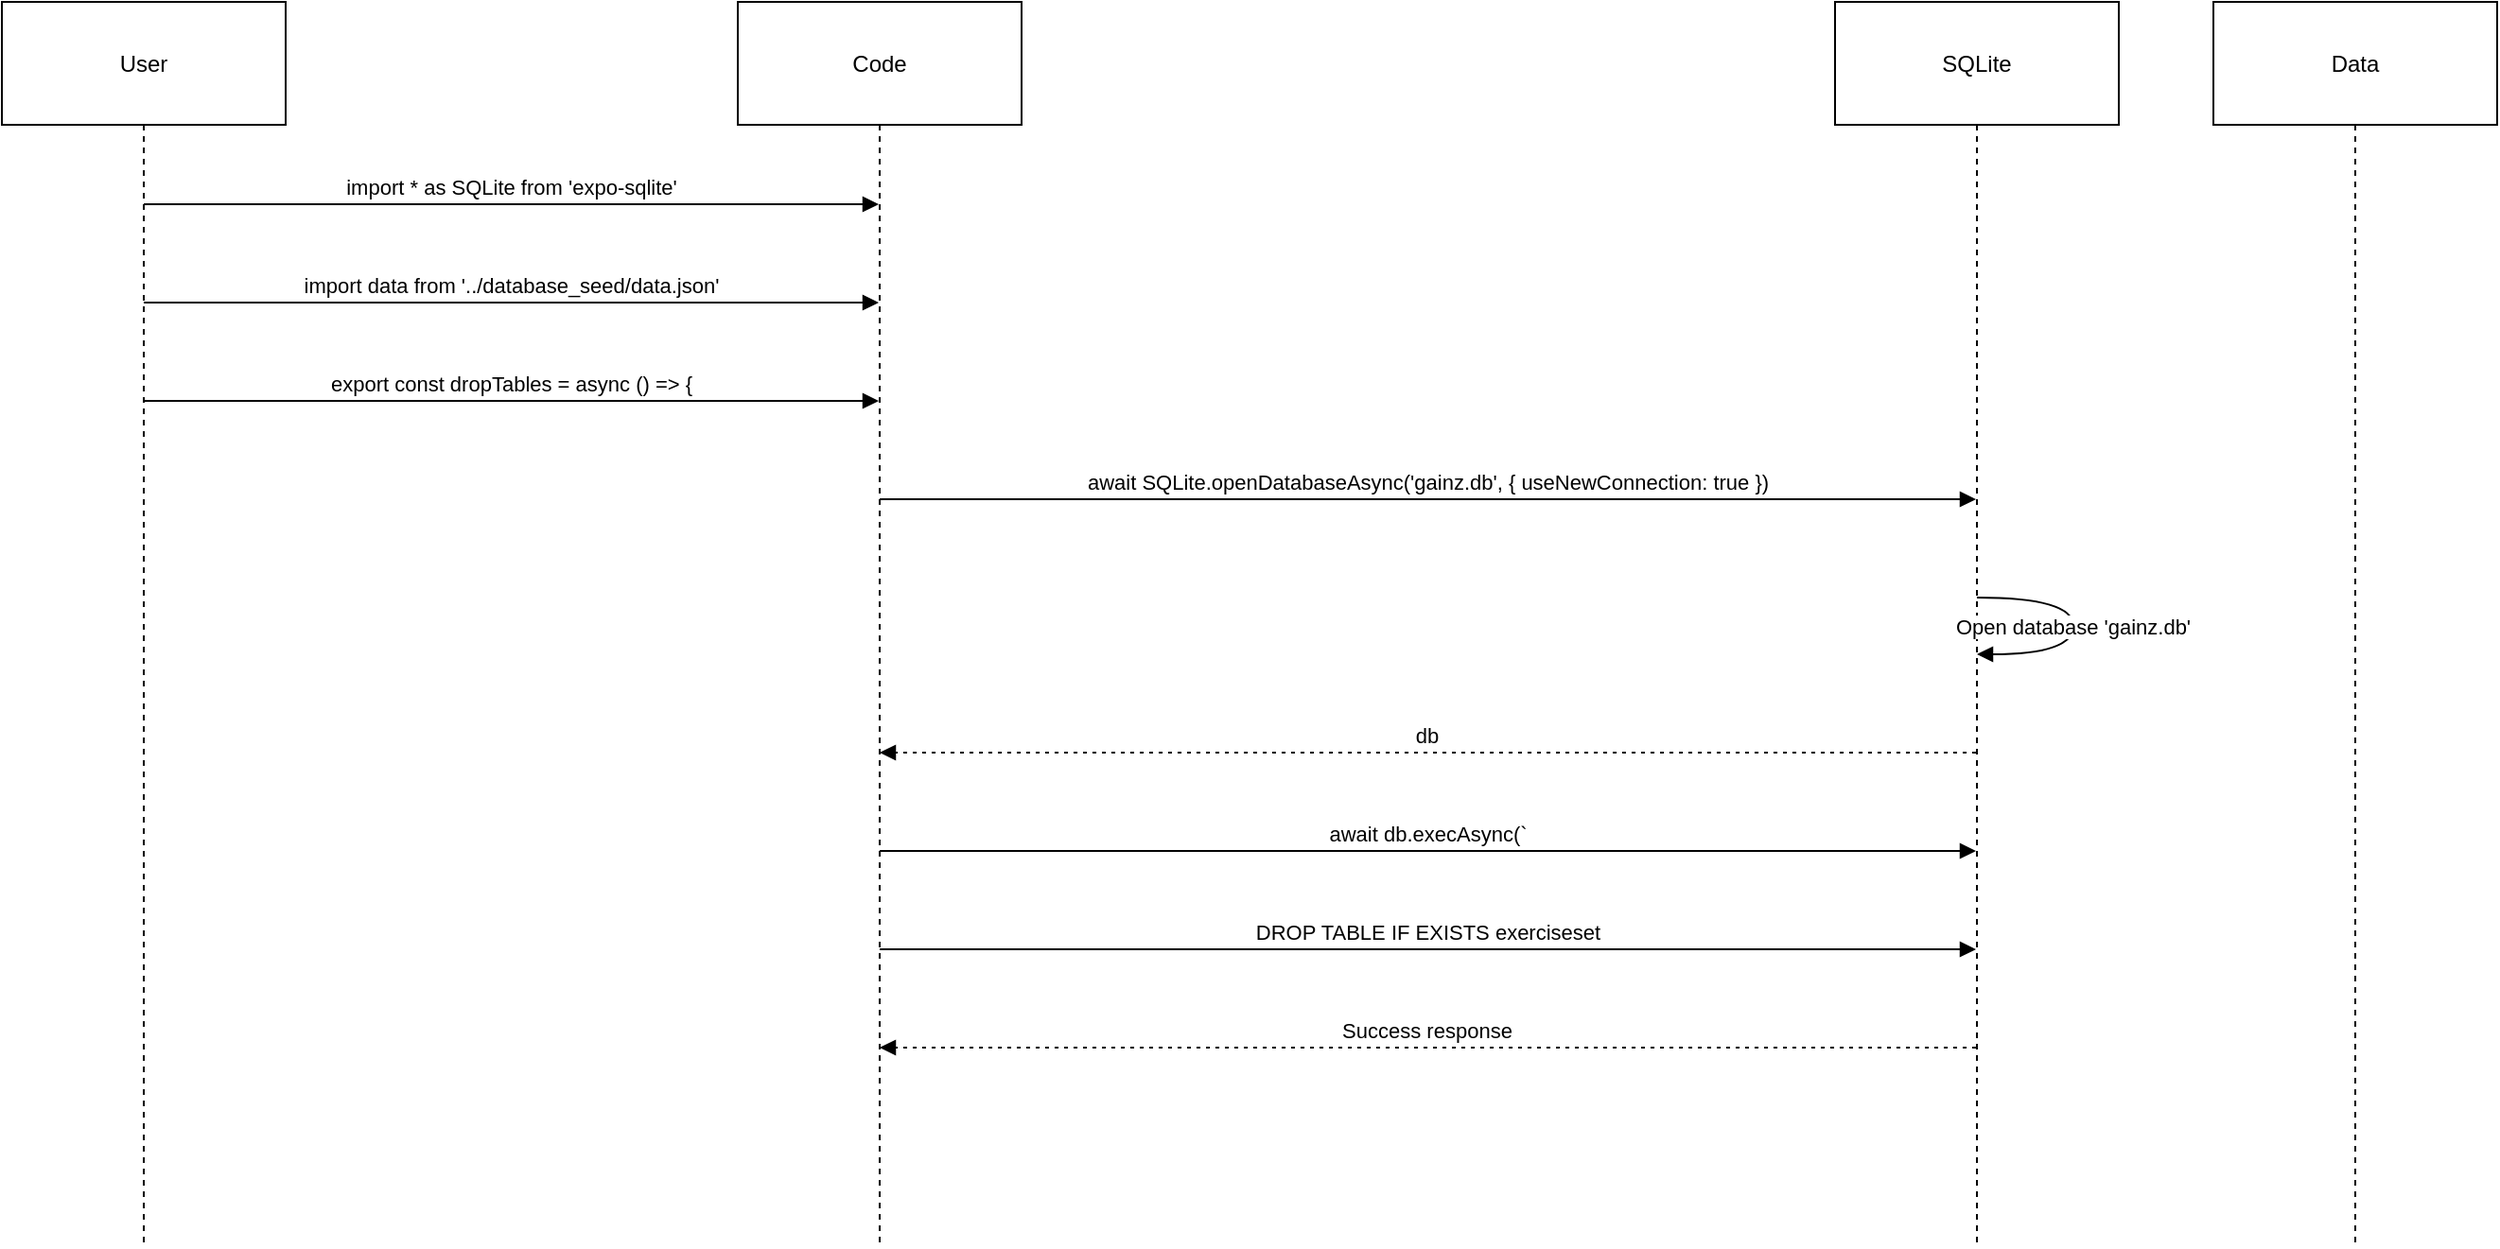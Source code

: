 <mxfile version="24.7.17">
  <diagram name="Pagina-1" id="xOTyJJ1SuWXZLEOaU3X_">
    <mxGraphModel>
      <root>
        <mxCell id="0" />
        <mxCell id="1" parent="0" />
        <mxCell id="2" value="User" style="shape=umlLifeline;perimeter=lifelinePerimeter;whiteSpace=wrap;container=1;dropTarget=0;collapsible=0;recursiveResize=0;outlineConnect=0;portConstraint=eastwest;newEdgeStyle={&quot;edgeStyle&quot;:&quot;elbowEdgeStyle&quot;,&quot;elbow&quot;:&quot;vertical&quot;,&quot;curved&quot;:0,&quot;rounded&quot;:0};size=65;" vertex="1" parent="1">
          <mxGeometry width="150" height="658" as="geometry" />
        </mxCell>
        <mxCell id="3" value="Code" style="shape=umlLifeline;perimeter=lifelinePerimeter;whiteSpace=wrap;container=1;dropTarget=0;collapsible=0;recursiveResize=0;outlineConnect=0;portConstraint=eastwest;newEdgeStyle={&quot;edgeStyle&quot;:&quot;elbowEdgeStyle&quot;,&quot;elbow&quot;:&quot;vertical&quot;,&quot;curved&quot;:0,&quot;rounded&quot;:0};size=65;" vertex="1" parent="1">
          <mxGeometry x="389" width="150" height="658" as="geometry" />
        </mxCell>
        <mxCell id="4" value="SQLite" style="shape=umlLifeline;perimeter=lifelinePerimeter;whiteSpace=wrap;container=1;dropTarget=0;collapsible=0;recursiveResize=0;outlineConnect=0;portConstraint=eastwest;newEdgeStyle={&quot;edgeStyle&quot;:&quot;elbowEdgeStyle&quot;,&quot;elbow&quot;:&quot;vertical&quot;,&quot;curved&quot;:0,&quot;rounded&quot;:0};size=65;" vertex="1" parent="1">
          <mxGeometry x="969" width="150" height="658" as="geometry" />
        </mxCell>
        <mxCell id="5" value="Data" style="shape=umlLifeline;perimeter=lifelinePerimeter;whiteSpace=wrap;container=1;dropTarget=0;collapsible=0;recursiveResize=0;outlineConnect=0;portConstraint=eastwest;newEdgeStyle={&quot;edgeStyle&quot;:&quot;elbowEdgeStyle&quot;,&quot;elbow&quot;:&quot;vertical&quot;,&quot;curved&quot;:0,&quot;rounded&quot;:0};size=65;" vertex="1" parent="1">
          <mxGeometry x="1169" width="150" height="658" as="geometry" />
        </mxCell>
        <mxCell id="6" value="import * as SQLite from &#39;expo-sqlite&#39;" style="verticalAlign=bottom;edgeStyle=elbowEdgeStyle;elbow=vertical;curved=0;rounded=0;endArrow=block;" edge="1" parent="1" source="2" target="3">
          <mxGeometry relative="1" as="geometry">
            <Array as="points">
              <mxPoint x="278" y="107" />
            </Array>
          </mxGeometry>
        </mxCell>
        <mxCell id="7" value="import data from &#39;../database_seed/data.json&#39;" style="verticalAlign=bottom;edgeStyle=elbowEdgeStyle;elbow=vertical;curved=0;rounded=0;endArrow=block;" edge="1" parent="1" source="2" target="3">
          <mxGeometry relative="1" as="geometry">
            <Array as="points">
              <mxPoint x="278" y="159" />
            </Array>
          </mxGeometry>
        </mxCell>
        <mxCell id="8" value="export const dropTables = async () =&gt; {" style="verticalAlign=bottom;edgeStyle=elbowEdgeStyle;elbow=vertical;curved=0;rounded=0;endArrow=block;" edge="1" parent="1" source="2" target="3">
          <mxGeometry relative="1" as="geometry">
            <Array as="points">
              <mxPoint x="278" y="211" />
            </Array>
          </mxGeometry>
        </mxCell>
        <mxCell id="9" value="await SQLite.openDatabaseAsync(&#39;gainz.db&#39;, { useNewConnection: true })" style="verticalAlign=bottom;edgeStyle=elbowEdgeStyle;elbow=vertical;curved=0;rounded=0;endArrow=block;" edge="1" parent="1" source="3" target="4">
          <mxGeometry relative="1" as="geometry">
            <Array as="points">
              <mxPoint x="763" y="263" />
            </Array>
          </mxGeometry>
        </mxCell>
        <mxCell id="10" value="Open database &#39;gainz.db&#39;" style="curved=1;endArrow=block;" edge="1" parent="1" source="4" target="4">
          <mxGeometry relative="1" as="geometry">
            <Array as="points">
              <mxPoint x="1095" y="315" />
              <mxPoint x="1095" y="345" />
            </Array>
          </mxGeometry>
        </mxCell>
        <mxCell id="11" value="db" style="verticalAlign=bottom;edgeStyle=elbowEdgeStyle;elbow=vertical;curved=0;rounded=0;dashed=1;dashPattern=2 3;endArrow=block;" edge="1" parent="1" source="4" target="3">
          <mxGeometry relative="1" as="geometry">
            <Array as="points">
              <mxPoint x="766" y="397" />
            </Array>
          </mxGeometry>
        </mxCell>
        <mxCell id="12" value="await db.execAsync(`" style="verticalAlign=bottom;edgeStyle=elbowEdgeStyle;elbow=vertical;curved=0;rounded=0;endArrow=block;" edge="1" parent="1" source="3" target="4">
          <mxGeometry relative="1" as="geometry">
            <Array as="points">
              <mxPoint x="763" y="449" />
            </Array>
          </mxGeometry>
        </mxCell>
        <mxCell id="13" value="DROP TABLE IF EXISTS exerciseset" style="verticalAlign=bottom;edgeStyle=elbowEdgeStyle;elbow=vertical;curved=0;rounded=0;endArrow=block;" edge="1" parent="1" source="3" target="4">
          <mxGeometry relative="1" as="geometry">
            <Array as="points">
              <mxPoint x="763" y="501" />
            </Array>
          </mxGeometry>
        </mxCell>
        <mxCell id="14" value="Success response" style="verticalAlign=bottom;edgeStyle=elbowEdgeStyle;elbow=vertical;curved=0;rounded=0;dashed=1;dashPattern=2 3;endArrow=block;" edge="1" parent="1" source="4" target="3">
          <mxGeometry relative="1" as="geometry">
            <Array as="points">
              <mxPoint x="766" y="553" />
            </Array>
          </mxGeometry>
        </mxCell>
      </root>
    </mxGraphModel>
  </diagram>
</mxfile>
